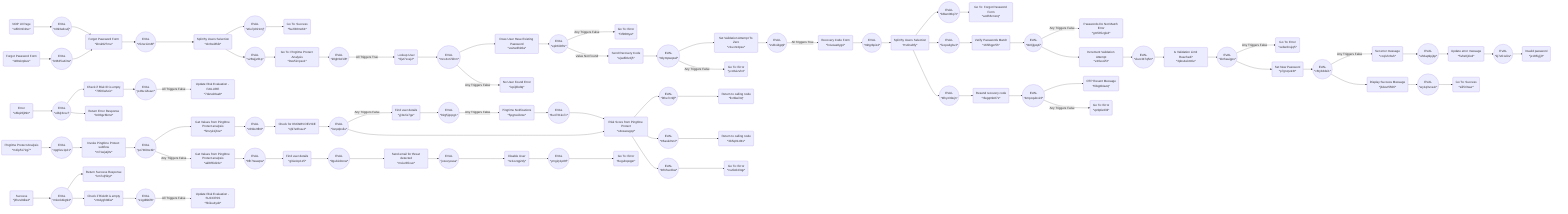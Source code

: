 flowchart LR
    nc1ozqg2dy("Disable User<br>*nc1ozqg2dy*") --> ymg2y1p8tf(("EVAL<br>*ymg2y1p8tf*"))
    7050iwhzic("Check if Risk ID is empty<br>*7050iwhzic*") --> p46u12kavc(("EVAL<br>*p46u12kavc*"))
    m1lp5172g7("PingOne Protect Analysis<br>*m1lp5172g7*") --> zpg6zu1p21(("EVAL<br>*zpg6zu1p21*"))
    mxiurb5xux("Send email for threat detected<br>*mxiurb5xux*") --> jozexysssa(("EVAL<br>*jozexysssa*"))
    zmdygh0diw("Check if RiskID is empty<br>*zmdygh0diw*") --> x1gd8ktif6(("EVAL<br>*x1gd8ktif6*"))
    jozexysssa(("EVAL<br>*jozexysssa*")) --> nc1ozqg2dy("Disable User<br>*nc1ozqg2dy*")
    8fh7taswpw(("EVAL<br>*8fh7taswpw*")) --> g3ie4cp1z5("Find user details<br>*g3ie4cp1z5*")
    g3ie4cp1z5("Find user details<br>*g3ie4cp1z5*") --> 0gubix0onw(("EVAL<br>*0gubix0onw*"))
    82g5jqcpg1(("EVAL<br>*82g5jqcpg1*")) -- Any Triggers False --> 5pgnxcibnw("PingOne Notifications<br>*5pgnxcibnw*")
    lonpqbsfiu(("EVAL<br>*lonpqbsfiu*")) -- Any Triggers False --> yj3z2ix7ge("Find user details<br>*yj3z2ix7ge*")
    p46u12kavc(("EVAL<br>*p46u12kavc*")) -- All Triggers False --> 7dwvsl8sa8("Update Risk Evaluation - FAILURE<br>*7dwvsl8sa8*")
    u0kjt3cxvi(("EVAL<br>*u0kjt3cxvi*")) --> 7050iwhzic("Check if Risk ID is empty<br>*7050iwhzic*")
    c69lo2tfh8(("EVAL<br>*c69lo2tfh8*")) --> xj97e6huu4("Check for KNOWN DEVICE<br>*xj97e6huu4*")
    yj3z2ix7ge("Find user details<br>*yj3z2ix7ge*") --> 82g5jqcpg1(("EVAL<br>*82g5jqcpg1*"))
    8u4731kx7c(("EVAL<br>*8u4731kx7c*")) --> o4xxassgqz("Risk Score from PingOne Protect<br>*o4xxassgqz*")
    5pgnxcibnw("PingOne Notifications<br>*5pgnxcibnw*") --> 8u4731kx7c(("EVAL<br>*8u4731kx7c*"))
    3pbs4ekm6u("Is Validation Limit Reached?<br>*3pbs4ekm6u*") --> 1brhauigps(("EVAL<br>*1brhauigps*"))
    c6tyb3dxi1(("EVAL<br>*c6tyb3dxi1*")) -- Any Triggers False --> ccqivhr3uh("Set error message<br>*ccqivhr3uh*")
    n0ympwqzwl(("EVAL<br>*n0ympwqzwl*")) --> z1uxnr4psu("Set Validation Attempt To Zero<br>*z1uxnr4psu*")
    h4u1as8yg4("Recovery Code Form<br>*h4u1as8yg4*") --> n9tgrbpiz4(("EVAL<br>*n9tgrbpiz4*"))
    ccqivhr3uh("Set error message<br>*ccqivhr3uh*") --> uh6ap9pj4p(("EVAL<br>*uh6ap9pj4p*"))
    zvl6xidgq9(("EVAL<br>*zvl6xidgq9*")) -- All Triggers True --> h4u1as8yg4("Recovery Code Form<br>*h4u1as8yg4*")
    z1uxnr4psu("Set Validation Attempt To Zero<br>*z1uxnr4psu*") --> zvl6xidgq9(("EVAL<br>*zvl6xidgq9*"))
    uh6ap9pj4p(("EVAL<br>*uh6ap9pj4p*")) --> 5vhs0j1lcd("Update error message<br>*5vhs0j1lcd*")
    1brhauigps(("EVAL<br>*1brhauigps*")) -- Any Triggers False --> xebw2nujq5("Go To: Error<br>*xebw2nujq5*")
    t6hyz30ejn(("EVAL<br>*t6hyz30ejn*")) --> rfwgqmb87x("Resend recovery code<br>*rfwgqmb87x*")
    mcc4xn7khm(("EVAL<br>*mcc4xn7khm*")) --> ux2xzdhk0a("Does User Have Existing Password<br>*ux2xzdhk0a*")
    1brhauigps(("EVAL<br>*1brhauigps*")) --> p7gnqv4r4t("Set New Password<br>*p7gnqv4r4t*")
    n0ympwqzwl(("EVAL<br>*n0ympwqzwl*")) -- Any Triggers False --> ycc8uizvh4("Go To: Error<br>*ycc8uizvh4*")
    9o0jtjpq4i(("EVAL<br>*9o0jtjpq4i*")) -- Any Triggers False --> gm535zgls3("Passwords Do Not Match Error<br>*gm535zgls3*")
    4mpcqubv22(("EVAL<br>*4mpcqubv22*")) --> tfdqp94azq("OTP Resent Message<br>*tfdqp94azq*")
    bl9wn96q7z(("EVAL<br>*bl9wn96q7z*")) --> ao6h6cnxrq("Go To: Forgot Password Form<br>*ao6h6cnxrq*")
    rtv1hwltfy("Split By Users Selection<br>*rtv1hwltfy*") --> bl9wn96q7z(("EVAL<br>*bl9wn96q7z*"))
    mkork4kg94(("EVAL<br>*mkork4kg94*")) --> km7ojt5kyt("Return Success Response<br>*km7ojt5kyt*")
    c6tyb3dxi1(("EVAL<br>*c6tyb3dxi1*")) --> jb2xut5506("Display Success Message<br>*jb2xut5506*")
    mcc4xn7khm(("EVAL<br>*mcc4xn7khm*")) -- Any Triggers False --> ixpij6bdtq("No User Found Error<br>*ixpij6bdtq*")
    jb2xut5506("Display Success Message<br>*jb2xut5506*") --> wy1q3vva1r(("EVAL<br>*wy1q3vva1r*"))
    klrsk927mu("Forgot Password Form<br>*klrsk927mu*") --> c52w1izn8f(("EVAL<br>*c52w1izn8f*"))
    fecpsdg3u3(("EVAL<br>*fecpsdg3u3*")) --> 16hlhgpr5h("Verify Passwords Match<br>*16hlhgpr5h*")
    eph6l2tfnr(("EVAL<br>*eph6l2tfnr*")) -- Any Triggers False --> fzf96tttyw("Go To: Error<br>*fzf96tttyw*")
    u0kjt3cxvi(("EVAL<br>*u0kjt3cxvi*")) --> br93gz6bmz("Return Error Response<br>*br93gz6bmz*")
    xd56mfv9sc("NOP UI Page<br>*xd56mfv9sc*") --> n9k3edxufj(("EVAL<br>*n9k3edxufj*"))
    n9k3edxufj(("EVAL<br>*n9k3edxufj*")) --> klrsk927mu("Forgot Password Form<br>*klrsk927mu*")
    b9635u4i3w(("EVAL<br>*b9635u4i3w*")) --> klrsk927mu("Forgot Password Form<br>*klrsk927mu*")
    rtv1hwltfy("Split By Users Selection<br>*rtv1hwltfy*") --> fecpsdg3u3(("EVAL<br>*fecpsdg3u3*"))
    k0gh9sf1l8(("EVAL<br>*k0gh9sf1l8*")) -- All Triggers True --> 0jvt7xvej2("Lookup User<br>*0jvt7xvej2*")
    ux2xzdhk0a("Does User Have Existing Password<br>*ux2xzdhk0a*") --> eph6l2tfnr(("EVAL<br>*eph6l2tfnr*"))
    dvr3wi8hib("Split By Users Selection<br>*dvr3wi8hib*") --> e6u7p021mj(("EVAL<br>*e6u7p021mj*"))
    dvr3wi8hib("Split By Users Selection<br>*dvr3wi8hib*") --> v28wjjz61p(("EVAL<br>*v28wjjz61p*"))
    eph6l2tfnr(("EVAL<br>*eph6l2tfnr*")) -- Value Not Found --> ujwd58v2j5("Send Recovery Code<br>*ujwd58v2j5*")
    o88xkrpbve("Forgot Password Form<br>*o88xkrpbve*") --> b9635u4i3w(("EVAL<br>*b9635u4i3w*"))
    ujwd58v2j5("Send Recovery Code<br>*ujwd58v2j5*") --> n0ympwqzwl(("EVAL<br>*n0ympwqzwl*"))
    rfwgqmb87x("Resend recovery code<br>*rfwgqmb87x*") --> 4mpcqubv22(("EVAL<br>*4mpcqubv22*"))
    c52w1izn8f(("EVAL<br>*c52w1izn8f*")) --> dvr3wi8hib("Split By Users Selection<br>*dvr3wi8hib*")
    0jvt7xvej2("Lookup User<br>*0jvt7xvej2*") --> mcc4xn7khm(("EVAL<br>*mcc4xn7khm*"))
    o8lq26j99n("Error<br>*o8lq26j99n*") --> u0kjt3cxvi(("EVAL<br>*u0kjt3cxvi*"))
    j3hvs9dks4("Success<br>*j3hvs9dks4*") --> mkork4kg94(("EVAL<br>*mkork4kg94*"))
    e6u7p021mj(("EVAL<br>*e6u7p021mj*")) --> hu2l38mo64("Go To: Success<br>*hu2l38mo64*")
    rtv1hwltfy("Split By Users Selection<br>*rtv1hwltfy*") --> t6hyz30ejn(("EVAL<br>*t6hyz30ejn*"))
    4mpcqubv22(("EVAL<br>*4mpcqubv22*")) -- Any Triggers False --> vp9pfw2l9i("Go To: Error<br>*vp9pfw2l9i*")
    wy1q3vva1r(("EVAL<br>*wy1q3vva1r*")) --> sili5r3wur("Go To: Success<br>*sili5r3wur*")
    n9tgrbpiz4(("EVAL<br>*n9tgrbpiz4*")) --> rtv1hwltfy("Split By Users Selection<br>*rtv1hwltfy*")
    p7gnqv4r4t("Set New Password<br>*p7gnqv4r4t*") --> c6tyb3dxi1(("EVAL<br>*c6tyb3dxi1*"))
    16hlhgpr5h("Verify Passwords Match<br>*16hlhgpr5h*") --> 9o0jtjpq4i(("EVAL<br>*9o0jtjpq4i*"))
    kj7e51zikv(("EVAL<br>*kj7e51zikv*")) --> jx18l5yjj0("Invalid password<br>*jx18l5yjj0*")
    xkvo347q5m(("EVAL<br>*xkvo347q5m*")) --> 3pbs4ekm6u("Is Validation Limit Reached?<br>*3pbs4ekm6u*")
    v4rlsooi5t("Increment Validation Attempt<br>*v4rlsooi5t*") --> xkvo347q5m(("EVAL<br>*xkvo347q5m*"))
    9o0jtjpq4i(("EVAL<br>*9o0jtjpq4i*")) --> v4rlsooi5t("Increment Validation Attempt<br>*v4rlsooi5t*")
    5vhs0j1lcd("Update error message<br>*5vhs0j1lcd*") --> kj7e51zikv(("EVAL<br>*kj7e51zikv*"))
    xj97e6huu4("Check for KNOWN DEVICE<br>*xj97e6huu4*") --> lonpqbsfiu(("EVAL<br>*lonpqbsfiu*"))
    zpg6zu1p21(("EVAL<br>*zpg6zu1p21*")) --> m71wjatj9v("Invoke PingOne Protect subflow<br>*m71wjatj9v*")
    m71wjatj9v("Invoke PingOne Protect subflow<br>*m71wjatj9v*") --> pz7469or4k(("EVAL<br>*pz7469or4k*"))
    pz7469or4k(("EVAL<br>*pz7469or4k*")) --> 5mvyk1j6oz("Get Values from PingOne Protect analysis<br>*5mvyk1j6oz*")
    pz7469or4k(("EVAL<br>*pz7469or4k*")) -- Any Triggers False --> akl8h5d22x("Get Values from PingOne Protect analysis<br>*akl8h5d22x*")
    5mvyk1j6oz("Get Values from PingOne Protect analysis<br>*5mvyk1j6oz*") --> c69lo2tfh8(("EVAL<br>*c69lo2tfh8*"))
    lonpqbsfiu(("EVAL<br>*lonpqbsfiu*")) --> o4xxassgqz("Risk Score from PingOne Protect<br>*o4xxassgqz*")
    o4xxassgqz("Risk Score from PingOne Protect<br>*o4xxassgqz*") --> f4he7cr9jf(("EVAL<br>*f4he7cr9jf*"))
    f4he7cr9jf(("EVAL<br>*f4he7cr9jf*")) --> llvrblwi3q("Return to calling node<br>*llvrblwi3q*")
    o4xxassgqz("Risk Score from PingOne Protect<br>*o4xxassgqz*") --> tr6ask2nn2(("EVAL<br>*tr6ask2nn2*"))
    tr6ask2nn2(("EVAL<br>*tr6ask2nn2*")) --> 3b5q91z8tx("Return to calling node<br>*3b5q91z8tx*")
    o4xxassgqz("Risk Score from PingOne Protect<br>*o4xxassgqz*") --> 4tfnhsx2bw(("EVAL<br>*4tfnhsx2bw*"))
    mkork4kg94(("EVAL<br>*mkork4kg94*")) --> zmdygh0diw("Check if RiskID is empty<br>*zmdygh0diw*")
    akl8h5d22x("Get Values from PingOne Protect analysis<br>*akl8h5d22x*") --> 8fh7taswpw(("EVAL<br>*8fh7taswpw*"))
    v28wjjz61p(("EVAL<br>*v28wjjz61p*")) --> 0wx52cpso1("Go To: PingOne Protect Analysis<br>*0wx52cpso1*")
    0gubix0onw(("EVAL<br>*0gubix0onw*")) --> mxiurb5xux("Send email for threat detected<br>*mxiurb5xux*")
    ymg2y1p8tf(("EVAL<br>*ymg2y1p8tf*")) --> 8eguhqxqpn("Go To: Error<br>*8eguhqxqpn*")
    0wx52cpso1("Go To: PingOne Protect Analysis<br>*0wx52cpso1*") --> k0gh9sf1l8(("EVAL<br>*k0gh9sf1l8*"))
    4tfnhsx2bw(("EVAL<br>*4tfnhsx2bw*")) --> rsu5s043qp("Go To: Error<br>*rsu5s043qp*")
    x1gd8ktif6(("EVAL<br>*x1gd8ktif6*")) -- All Triggers False --> hhileu4ydz("Update Risk Evaluation - SUCCESS<br>*hhileu4ydz*")
